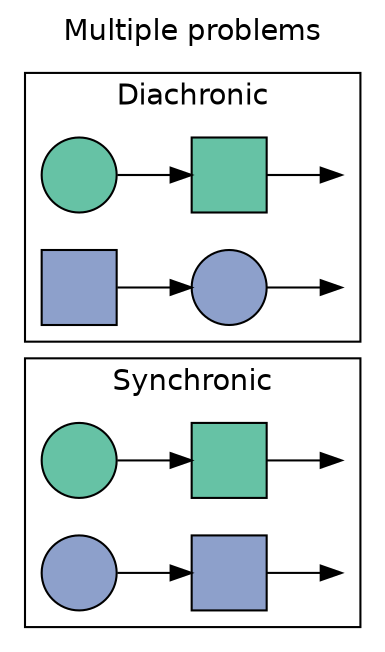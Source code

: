 digraph {
  rankdir=LR;
  label="Multiple problems";
  labelloc=t;
  fontname=helvetica;
  // bgcolor=transparent;

  node[fontname=helvetica; label=""; style=filled; width=0.5];

  // Set cluster order (top to bottom) by initializing
  // nodes in each cluster starting from bottom to top
  s1a, d1a;

  // Colors are people
  s1a, s2a, d1a, d2a[fillcolor="#66C2A5"];
  s1b, s2b, d1b, d2b[fillcolor="#8DA0CB"];

  // Shapes are projects
  s1a, s1b, d1a, d2b[shape=circle];
  s2a, s2b, d1b, d2a[shape=square];

  // Invisible last nodes
  sinv1, sinv2, dinv1, dinv2[style=invis, width=0];

  subgraph cluster1 {
    label="Synchronic";
    s1a -> s2a -> sinv1;
    s1b -> s2b -> sinv2;
  }

  subgraph cluster2 {
    label="Diachronic";
    d1a -> d2a -> dinv1;
    d1b -> d2b -> dinv2;
  }

}

